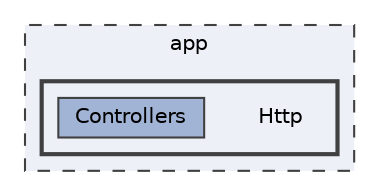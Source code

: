 digraph "app/Http"
{
 // LATEX_PDF_SIZE
  bgcolor="transparent";
  edge [fontname=Helvetica,fontsize=10,labelfontname=Helvetica,labelfontsize=10];
  node [fontname=Helvetica,fontsize=10,shape=box,height=0.2,width=0.4];
  compound=true
  subgraph clusterdir_d422163b96683743ed3963d4aac17747 {
    graph [ bgcolor="#edf0f7", pencolor="grey25", label="app", fontname=Helvetica,fontsize=10 style="filled,dashed", URL="dir_d422163b96683743ed3963d4aac17747.html",tooltip=""]
  subgraph clusterdir_0c4ee04d587063ecca91a7f35642b9f3 {
    graph [ bgcolor="#edf0f7", pencolor="grey25", label="", fontname=Helvetica,fontsize=10 style="filled,bold", URL="dir_0c4ee04d587063ecca91a7f35642b9f3.html",tooltip=""]
    dir_0c4ee04d587063ecca91a7f35642b9f3 [shape=plaintext, label="Http"];
  dir_27ba1f74dc73f44d4e9ca42f2dd266ec [label="Controllers", fillcolor="#a2b4d6", color="grey25", style="filled", URL="dir_27ba1f74dc73f44d4e9ca42f2dd266ec.html",tooltip=""];
  }
  }
}
